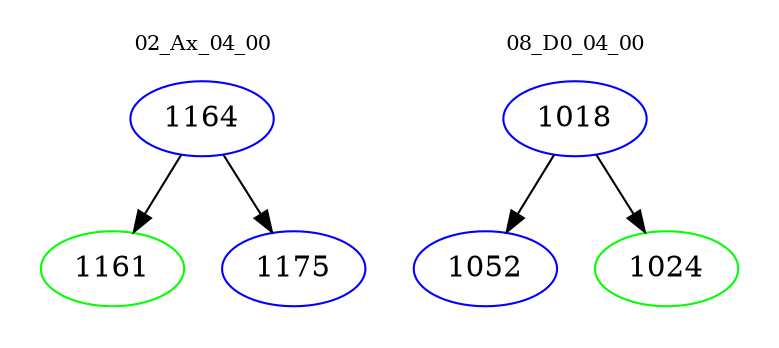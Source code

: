 digraph{
subgraph cluster_0 {
color = white
label = "02_Ax_04_00";
fontsize=10;
T0_1164 [label="1164", color="blue"]
T0_1164 -> T0_1161 [color="black"]
T0_1161 [label="1161", color="green"]
T0_1164 -> T0_1175 [color="black"]
T0_1175 [label="1175", color="blue"]
}
subgraph cluster_1 {
color = white
label = "08_D0_04_00";
fontsize=10;
T1_1018 [label="1018", color="blue"]
T1_1018 -> T1_1052 [color="black"]
T1_1052 [label="1052", color="blue"]
T1_1018 -> T1_1024 [color="black"]
T1_1024 [label="1024", color="green"]
}
}
